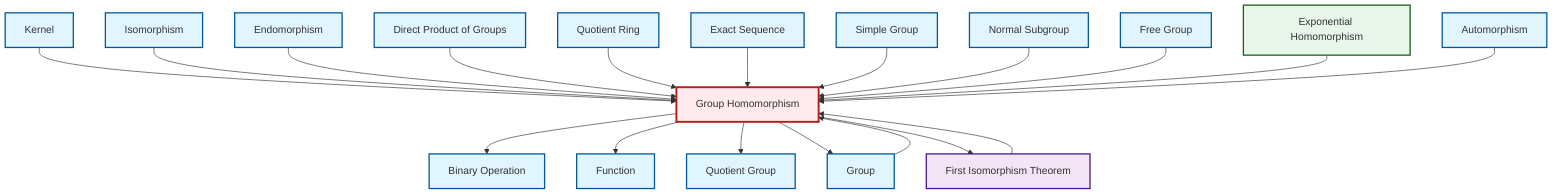 graph TD
    classDef definition fill:#e1f5fe,stroke:#01579b,stroke-width:2px
    classDef theorem fill:#f3e5f5,stroke:#4a148c,stroke-width:2px
    classDef axiom fill:#fff3e0,stroke:#e65100,stroke-width:2px
    classDef example fill:#e8f5e9,stroke:#1b5e20,stroke-width:2px
    classDef current fill:#ffebee,stroke:#b71c1c,stroke-width:3px
    def-automorphism["Automorphism"]:::definition
    def-group["Group"]:::definition
    def-simple-group["Simple Group"]:::definition
    def-function["Function"]:::definition
    def-normal-subgroup["Normal Subgroup"]:::definition
    def-free-group["Free Group"]:::definition
    ex-exponential-homomorphism["Exponential Homomorphism"]:::example
    thm-first-isomorphism["First Isomorphism Theorem"]:::theorem
    def-quotient-ring["Quotient Ring"]:::definition
    def-isomorphism["Isomorphism"]:::definition
    def-binary-operation["Binary Operation"]:::definition
    def-kernel["Kernel"]:::definition
    def-quotient-group["Quotient Group"]:::definition
    def-exact-sequence["Exact Sequence"]:::definition
    def-homomorphism["Group Homomorphism"]:::definition
    def-endomorphism["Endomorphism"]:::definition
    def-direct-product["Direct Product of Groups"]:::definition
    def-homomorphism --> def-binary-operation
    def-homomorphism --> def-function
    def-kernel --> def-homomorphism
    def-isomorphism --> def-homomorphism
    def-group --> def-homomorphism
    def-endomorphism --> def-homomorphism
    def-direct-product --> def-homomorphism
    def-quotient-ring --> def-homomorphism
    def-exact-sequence --> def-homomorphism
    def-simple-group --> def-homomorphism
    def-normal-subgroup --> def-homomorphism
    thm-first-isomorphism --> def-homomorphism
    def-free-group --> def-homomorphism
    def-homomorphism --> def-quotient-group
    ex-exponential-homomorphism --> def-homomorphism
    def-homomorphism --> def-group
    def-homomorphism --> thm-first-isomorphism
    def-automorphism --> def-homomorphism
    class def-homomorphism current